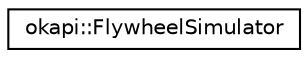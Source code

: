 digraph "Graphical Class Hierarchy"
{
 // LATEX_PDF_SIZE
  edge [fontname="Helvetica",fontsize="10",labelfontname="Helvetica",labelfontsize="10"];
  node [fontname="Helvetica",fontsize="10",shape=record];
  rankdir="LR";
  Node0 [label="okapi::FlywheelSimulator",height=0.2,width=0.4,color="black", fillcolor="white", style="filled",URL="$classokapi_1_1FlywheelSimulator.html",tooltip=" "];
}
